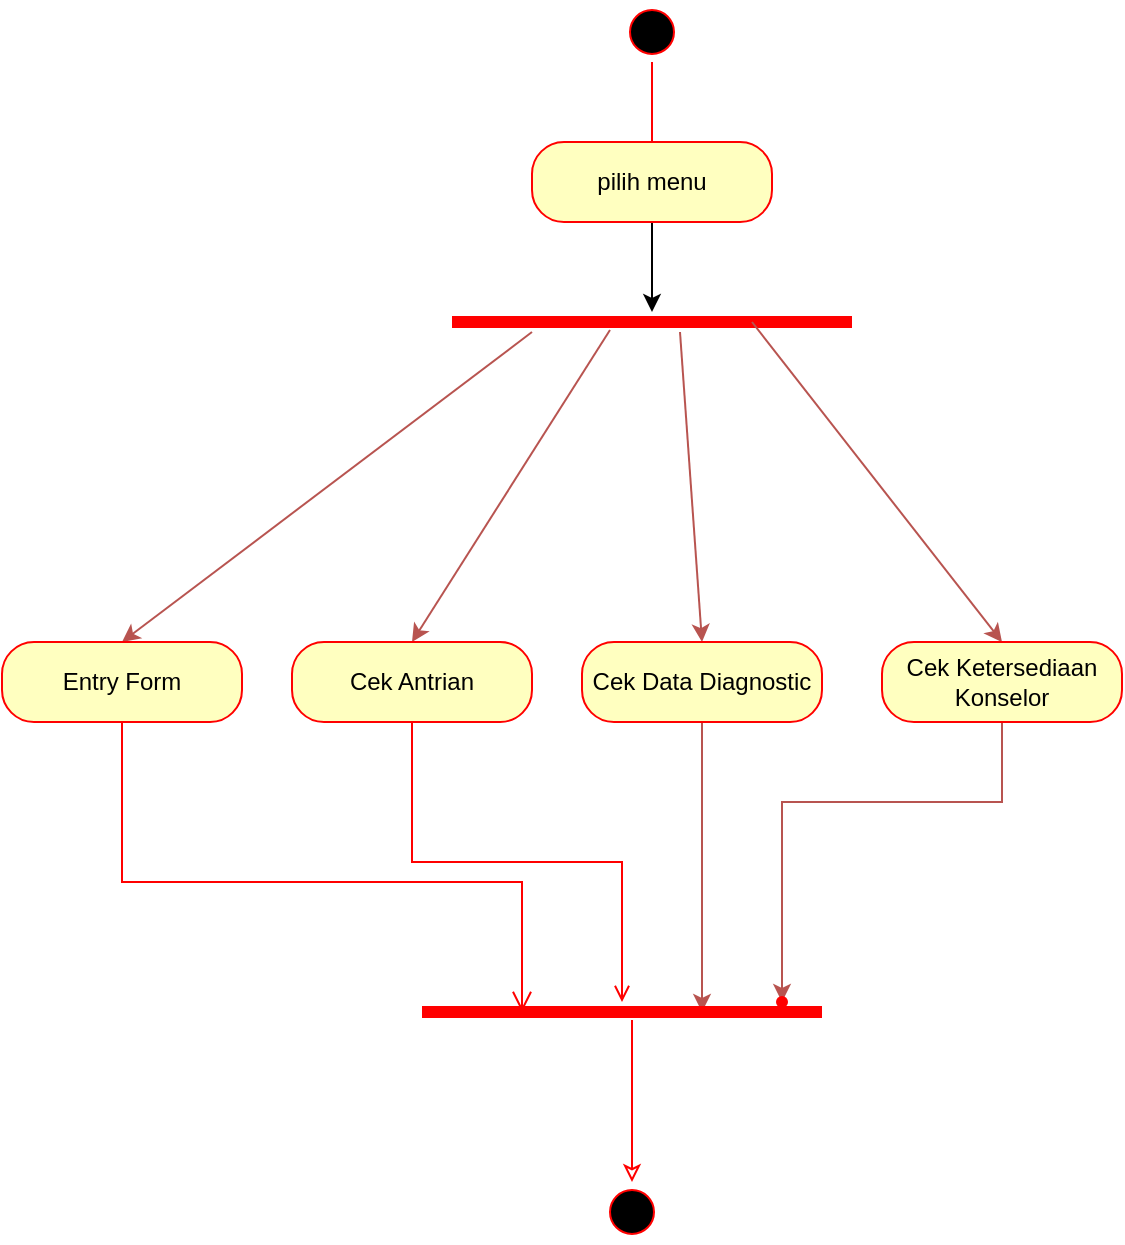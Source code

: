 <mxfile version="22.1.7" type="github">
  <diagram name="Page-1" id="8fGttMPrjWgMjmKSddIA">
    <mxGraphModel dx="872" dy="447" grid="1" gridSize="10" guides="1" tooltips="1" connect="1" arrows="1" fold="1" page="1" pageScale="1" pageWidth="850" pageHeight="1100" math="0" shadow="0">
      <root>
        <mxCell id="0" />
        <mxCell id="1" parent="0" />
        <mxCell id="LtGxz1K_oWPWRsLhhjqw-1" value="" style="ellipse;html=1;shape=startState;fillColor=#000000;strokeColor=#ff0000;" vertex="1" parent="1">
          <mxGeometry x="410" y="190" width="30" height="30" as="geometry" />
        </mxCell>
        <mxCell id="LtGxz1K_oWPWRsLhhjqw-2" value="" style="edgeStyle=orthogonalEdgeStyle;html=1;verticalAlign=bottom;endArrow=open;endSize=8;strokeColor=#ff0000;rounded=0;" edge="1" source="LtGxz1K_oWPWRsLhhjqw-1" parent="1">
          <mxGeometry relative="1" as="geometry">
            <mxPoint x="425" y="280" as="targetPoint" />
          </mxGeometry>
        </mxCell>
        <mxCell id="LtGxz1K_oWPWRsLhhjqw-8" value="" style="edgeStyle=orthogonalEdgeStyle;rounded=0;orthogonalLoop=1;jettySize=auto;html=1;" edge="1" parent="1" source="LtGxz1K_oWPWRsLhhjqw-3" target="LtGxz1K_oWPWRsLhhjqw-5">
          <mxGeometry relative="1" as="geometry" />
        </mxCell>
        <mxCell id="LtGxz1K_oWPWRsLhhjqw-3" value="pilih menu" style="rounded=1;whiteSpace=wrap;html=1;arcSize=40;fontColor=#000000;fillColor=#ffffc0;strokeColor=#ff0000;" vertex="1" parent="1">
          <mxGeometry x="365" y="260" width="120" height="40" as="geometry" />
        </mxCell>
        <mxCell id="LtGxz1K_oWPWRsLhhjqw-5" value="" style="shape=line;html=1;strokeWidth=6;strokeColor=#ff0000;" vertex="1" parent="1">
          <mxGeometry x="325" y="345" width="200" height="10" as="geometry" />
        </mxCell>
        <mxCell id="LtGxz1K_oWPWRsLhhjqw-9" value="" style="endArrow=classic;html=1;rounded=0;fillColor=#f8cecc;strokeColor=#b85450;entryX=0.5;entryY=0;entryDx=0;entryDy=0;" edge="1" parent="1" target="LtGxz1K_oWPWRsLhhjqw-10">
          <mxGeometry width="50" height="50" relative="1" as="geometry">
            <mxPoint x="365" y="355" as="sourcePoint" />
            <mxPoint x="320" y="450" as="targetPoint" />
          </mxGeometry>
        </mxCell>
        <mxCell id="LtGxz1K_oWPWRsLhhjqw-10" value="Entry Form" style="rounded=1;whiteSpace=wrap;html=1;arcSize=40;fontColor=#000000;fillColor=#ffffc0;strokeColor=#ff0000;" vertex="1" parent="1">
          <mxGeometry x="100" y="510" width="120" height="40" as="geometry" />
        </mxCell>
        <mxCell id="LtGxz1K_oWPWRsLhhjqw-11" value="" style="edgeStyle=orthogonalEdgeStyle;html=1;verticalAlign=bottom;endArrow=open;endSize=8;strokeColor=#ff0000;rounded=0;entryX=0.25;entryY=0.5;entryDx=0;entryDy=0;entryPerimeter=0;" edge="1" source="LtGxz1K_oWPWRsLhhjqw-10" parent="1" target="LtGxz1K_oWPWRsLhhjqw-20">
          <mxGeometry relative="1" as="geometry">
            <mxPoint x="160" y="600" as="targetPoint" />
            <Array as="points">
              <mxPoint x="160" y="630" />
              <mxPoint x="360" y="630" />
            </Array>
          </mxGeometry>
        </mxCell>
        <mxCell id="LtGxz1K_oWPWRsLhhjqw-12" value="" style="endArrow=classic;html=1;rounded=0;fillColor=#f8cecc;strokeColor=#b85450;entryX=0.5;entryY=0;entryDx=0;entryDy=0;exitX=0.395;exitY=0.9;exitDx=0;exitDy=0;exitPerimeter=0;" edge="1" parent="1" target="LtGxz1K_oWPWRsLhhjqw-13" source="LtGxz1K_oWPWRsLhhjqw-5">
          <mxGeometry width="50" height="50" relative="1" as="geometry">
            <mxPoint x="510" y="355" as="sourcePoint" />
            <mxPoint x="465" y="450" as="targetPoint" />
          </mxGeometry>
        </mxCell>
        <mxCell id="LtGxz1K_oWPWRsLhhjqw-13" value="Cek Antrian" style="rounded=1;whiteSpace=wrap;html=1;arcSize=40;fontColor=#000000;fillColor=#ffffc0;strokeColor=#ff0000;" vertex="1" parent="1">
          <mxGeometry x="245" y="510" width="120" height="40" as="geometry" />
        </mxCell>
        <mxCell id="LtGxz1K_oWPWRsLhhjqw-15" value="" style="endArrow=classic;html=1;rounded=0;fillColor=#f8cecc;strokeColor=#b85450;entryX=0.5;entryY=0;entryDx=0;entryDy=0;exitX=0.57;exitY=1;exitDx=0;exitDy=0;exitPerimeter=0;" edge="1" parent="1" target="LtGxz1K_oWPWRsLhhjqw-16" source="LtGxz1K_oWPWRsLhhjqw-5">
          <mxGeometry width="50" height="50" relative="1" as="geometry">
            <mxPoint x="564" y="364" as="sourcePoint" />
            <mxPoint x="600" y="460" as="targetPoint" />
          </mxGeometry>
        </mxCell>
        <mxCell id="LtGxz1K_oWPWRsLhhjqw-25" value="" style="edgeStyle=orthogonalEdgeStyle;rounded=0;orthogonalLoop=1;jettySize=auto;html=1;fillColor=#f8cecc;strokeColor=#b85450;" edge="1" parent="1" source="LtGxz1K_oWPWRsLhhjqw-16" target="LtGxz1K_oWPWRsLhhjqw-24">
          <mxGeometry relative="1" as="geometry" />
        </mxCell>
        <mxCell id="LtGxz1K_oWPWRsLhhjqw-16" value="Cek Data Diagnostic" style="rounded=1;whiteSpace=wrap;html=1;arcSize=40;fontColor=#000000;fillColor=#ffffc0;strokeColor=#ff0000;" vertex="1" parent="1">
          <mxGeometry x="390" y="510" width="120" height="40" as="geometry" />
        </mxCell>
        <mxCell id="LtGxz1K_oWPWRsLhhjqw-18" value="" style="endArrow=classic;html=1;rounded=0;fillColor=#f8cecc;strokeColor=#b85450;entryX=0.5;entryY=0;entryDx=0;entryDy=0;exitX=0.75;exitY=0.5;exitDx=0;exitDy=0;exitPerimeter=0;" edge="1" parent="1" target="LtGxz1K_oWPWRsLhhjqw-19" source="LtGxz1K_oWPWRsLhhjqw-5">
          <mxGeometry width="50" height="50" relative="1" as="geometry">
            <mxPoint x="616" y="355" as="sourcePoint" />
            <mxPoint x="750" y="461" as="targetPoint" />
          </mxGeometry>
        </mxCell>
        <mxCell id="LtGxz1K_oWPWRsLhhjqw-27" value="" style="edgeStyle=orthogonalEdgeStyle;rounded=0;orthogonalLoop=1;jettySize=auto;html=1;fillColor=#f8cecc;strokeColor=#b85450;" edge="1" parent="1" source="LtGxz1K_oWPWRsLhhjqw-19" target="LtGxz1K_oWPWRsLhhjqw-26">
          <mxGeometry relative="1" as="geometry">
            <Array as="points">
              <mxPoint x="600" y="590" />
              <mxPoint x="490" y="590" />
            </Array>
          </mxGeometry>
        </mxCell>
        <mxCell id="LtGxz1K_oWPWRsLhhjqw-19" value="Cek Ketersediaan Konselor" style="rounded=1;whiteSpace=wrap;html=1;arcSize=40;fontColor=#000000;fillColor=#ffffc0;strokeColor=#ff0000;" vertex="1" parent="1">
          <mxGeometry x="540" y="510" width="120" height="40" as="geometry" />
        </mxCell>
        <mxCell id="LtGxz1K_oWPWRsLhhjqw-20" value="" style="shape=line;html=1;strokeWidth=6;strokeColor=#ff0000;" vertex="1" parent="1">
          <mxGeometry x="310" y="690" width="200" height="10" as="geometry" />
        </mxCell>
        <mxCell id="LtGxz1K_oWPWRsLhhjqw-21" value="" style="edgeStyle=orthogonalEdgeStyle;html=1;verticalAlign=bottom;endArrow=none;endSize=8;strokeColor=#ff0000;rounded=0;entryX=0.5;entryY=1;entryDx=0;entryDy=0;endFill=0;startArrow=open;startFill=0;" edge="1" source="LtGxz1K_oWPWRsLhhjqw-20" parent="1" target="LtGxz1K_oWPWRsLhhjqw-13">
          <mxGeometry relative="1" as="geometry">
            <mxPoint x="410" y="770" as="targetPoint" />
          </mxGeometry>
        </mxCell>
        <mxCell id="LtGxz1K_oWPWRsLhhjqw-24" value="" style="shape=waypoint;sketch=0;size=6;pointerEvents=1;points=[];fillColor=#ffffc0;resizable=0;rotatable=0;perimeter=centerPerimeter;snapToPoint=1;strokeColor=#ff0000;fontColor=#000000;rounded=1;arcSize=40;" vertex="1" parent="1">
          <mxGeometry x="440" y="685" width="20" height="20" as="geometry" />
        </mxCell>
        <mxCell id="LtGxz1K_oWPWRsLhhjqw-26" value="" style="shape=waypoint;sketch=0;size=6;pointerEvents=1;points=[];fillColor=#ffffc0;resizable=0;rotatable=0;perimeter=centerPerimeter;snapToPoint=1;strokeColor=#ff0000;fontColor=#000000;rounded=1;arcSize=40;" vertex="1" parent="1">
          <mxGeometry x="480" y="680" width="20" height="20" as="geometry" />
        </mxCell>
        <mxCell id="LtGxz1K_oWPWRsLhhjqw-28" value="" style="ellipse;html=1;shape=startState;fillColor=#000000;strokeColor=#ff0000;" vertex="1" parent="1">
          <mxGeometry x="400" y="780" width="30" height="30" as="geometry" />
        </mxCell>
        <mxCell id="LtGxz1K_oWPWRsLhhjqw-29" value="" style="edgeStyle=orthogonalEdgeStyle;html=1;verticalAlign=bottom;endArrow=none;endSize=8;strokeColor=#ff0000;rounded=0;entryX=0.525;entryY=0.9;entryDx=0;entryDy=0;entryPerimeter=0;startArrow=classic;startFill=0;endFill=0;" edge="1" source="LtGxz1K_oWPWRsLhhjqw-28" parent="1" target="LtGxz1K_oWPWRsLhhjqw-20">
          <mxGeometry relative="1" as="geometry">
            <mxPoint x="395" y="860" as="targetPoint" />
          </mxGeometry>
        </mxCell>
      </root>
    </mxGraphModel>
  </diagram>
</mxfile>
